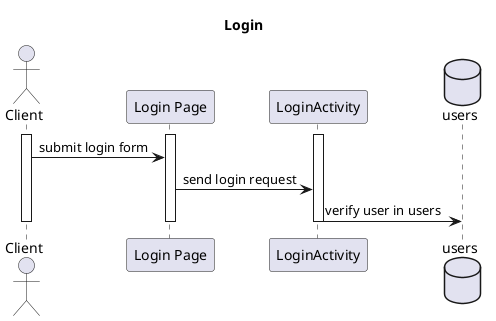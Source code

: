 @startuml
title Login
actor Client

participant "Login Page" as loginPage
activate Client
activate loginPage
activate LoginActivity
database users

Client -> loginPage : submit login form
loginPage -> LoginActivity : send login request
LoginActivity -> users : verify user in users
deactivate Client
deactivate loginPage
deactivate LoginActivity
@enduml